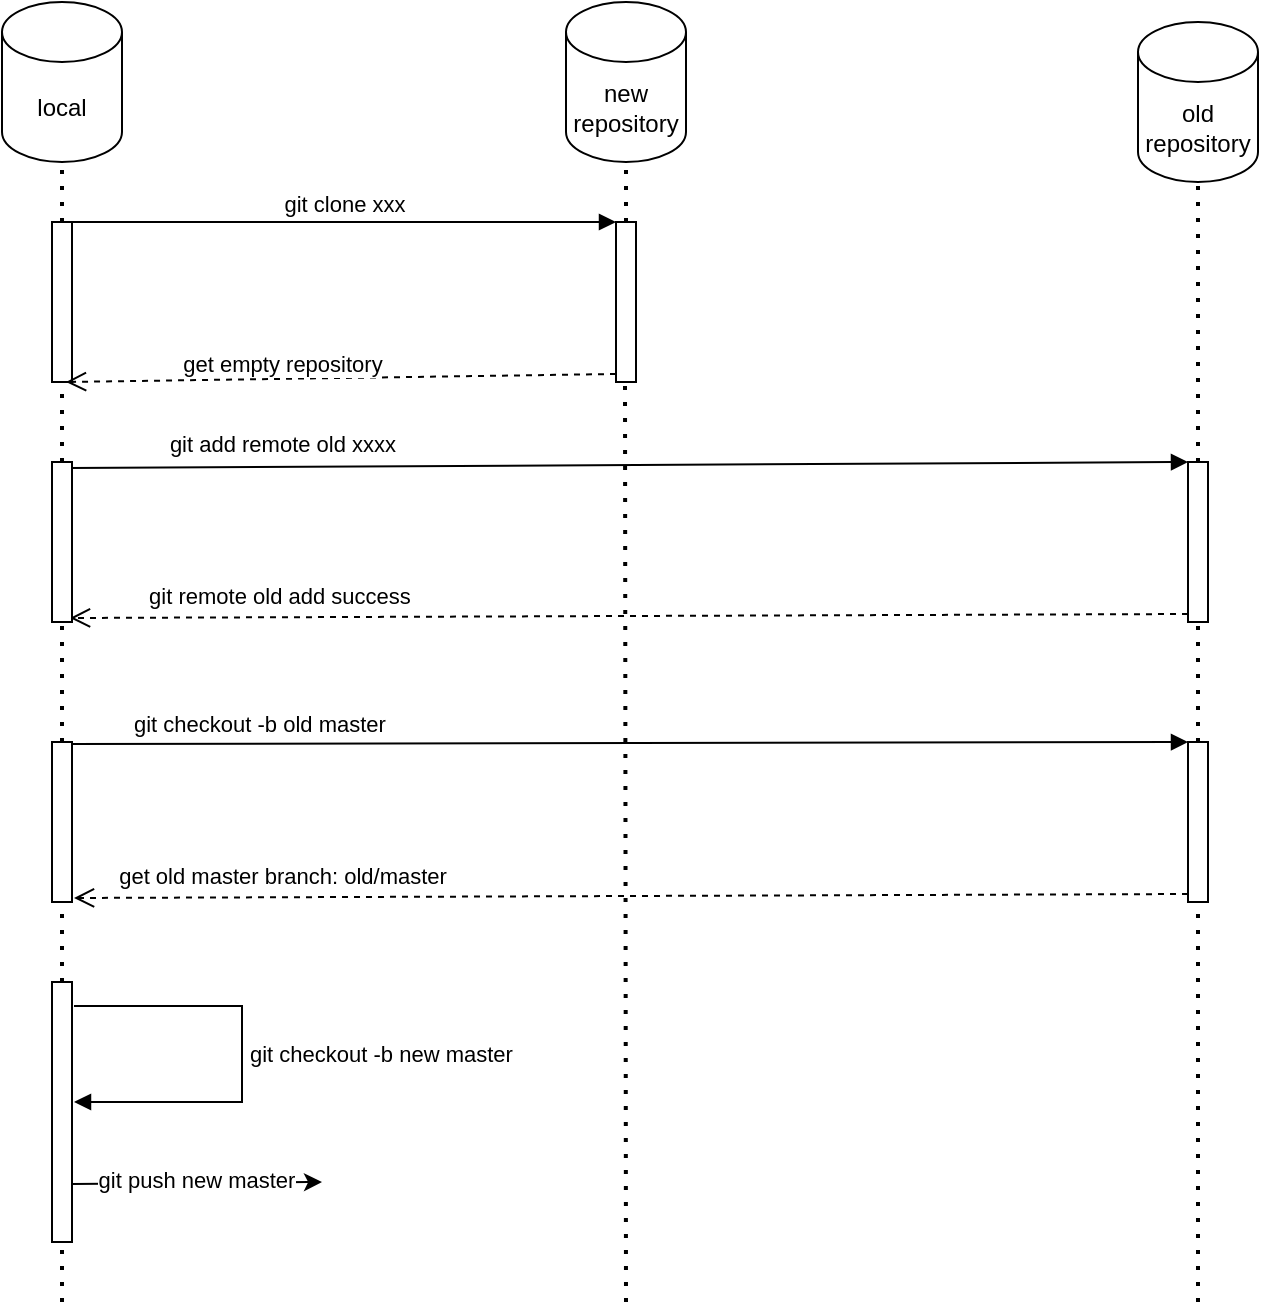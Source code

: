 <mxfile version="16.6.4" type="github">
  <diagram id="TsOPAc7wOIQLjuhQ4mTq" name="Page-1">
    <mxGraphModel dx="946" dy="614" grid="1" gridSize="10" guides="1" tooltips="1" connect="1" arrows="1" fold="1" page="1" pageScale="1" pageWidth="827" pageHeight="1169" math="0" shadow="0">
      <root>
        <mxCell id="0" />
        <mxCell id="1" parent="0" />
        <mxCell id="-NG2RwacklTMyi9QmAKU-10" value="local" style="shape=cylinder3;whiteSpace=wrap;html=1;boundedLbl=1;backgroundOutline=1;size=15;" vertex="1" parent="1">
          <mxGeometry x="10" y="10" width="60" height="80" as="geometry" />
        </mxCell>
        <mxCell id="-NG2RwacklTMyi9QmAKU-11" value="new repository" style="shape=cylinder3;whiteSpace=wrap;html=1;boundedLbl=1;backgroundOutline=1;size=15;" vertex="1" parent="1">
          <mxGeometry x="292" y="10" width="60" height="80" as="geometry" />
        </mxCell>
        <mxCell id="-NG2RwacklTMyi9QmAKU-12" value="old repository" style="shape=cylinder3;whiteSpace=wrap;html=1;boundedLbl=1;backgroundOutline=1;size=15;" vertex="1" parent="1">
          <mxGeometry x="578" y="20" width="60" height="80" as="geometry" />
        </mxCell>
        <mxCell id="-NG2RwacklTMyi9QmAKU-13" value="" style="endArrow=none;dashed=1;html=1;dashPattern=1 3;strokeWidth=2;rounded=0;entryX=0.5;entryY=1;entryDx=0;entryDy=0;entryPerimeter=0;startArrow=none;" edge="1" parent="1" source="-NG2RwacklTMyi9QmAKU-18" target="-NG2RwacklTMyi9QmAKU-10">
          <mxGeometry width="50" height="50" relative="1" as="geometry">
            <mxPoint x="150" y="600" as="sourcePoint" />
            <mxPoint x="440" y="290" as="targetPoint" />
          </mxGeometry>
        </mxCell>
        <mxCell id="-NG2RwacklTMyi9QmAKU-14" value="" style="endArrow=none;dashed=1;html=1;dashPattern=1 3;strokeWidth=2;rounded=0;entryX=0.5;entryY=1;entryDx=0;entryDy=0;entryPerimeter=0;startArrow=none;" edge="1" parent="1" source="-NG2RwacklTMyi9QmAKU-28">
          <mxGeometry width="50" height="50" relative="1" as="geometry">
            <mxPoint x="527" y="120" as="sourcePoint" />
            <mxPoint x="322" y="90" as="targetPoint" />
          </mxGeometry>
        </mxCell>
        <mxCell id="-NG2RwacklTMyi9QmAKU-15" value="" style="endArrow=none;dashed=1;html=1;dashPattern=1 3;strokeWidth=2;rounded=0;entryX=0.5;entryY=1;entryDx=0;entryDy=0;entryPerimeter=0;startArrow=none;" edge="1" parent="1" source="-NG2RwacklTMyi9QmAKU-31" target="-NG2RwacklTMyi9QmAKU-12">
          <mxGeometry width="50" height="50" relative="1" as="geometry">
            <mxPoint x="838" y="610" as="sourcePoint" />
            <mxPoint x="948" y="150" as="targetPoint" />
          </mxGeometry>
        </mxCell>
        <mxCell id="-NG2RwacklTMyi9QmAKU-18" value="" style="html=1;points=[];perimeter=orthogonalPerimeter;" vertex="1" parent="1">
          <mxGeometry x="35" y="120" width="10" height="80" as="geometry" />
        </mxCell>
        <mxCell id="-NG2RwacklTMyi9QmAKU-19" value="" style="endArrow=none;dashed=1;html=1;dashPattern=1 3;strokeWidth=2;rounded=0;entryX=0.5;entryY=1;entryDx=0;entryDy=0;entryPerimeter=0;startArrow=none;" edge="1" parent="1" source="-NG2RwacklTMyi9QmAKU-34" target="-NG2RwacklTMyi9QmAKU-18">
          <mxGeometry width="50" height="50" relative="1" as="geometry">
            <mxPoint x="150" y="600" as="sourcePoint" />
            <mxPoint x="150" y="100" as="targetPoint" />
          </mxGeometry>
        </mxCell>
        <mxCell id="-NG2RwacklTMyi9QmAKU-24" value="" style="endArrow=none;dashed=1;html=1;dashPattern=1 3;strokeWidth=2;rounded=0;entryX=0.5;entryY=1;entryDx=0;entryDy=0;entryPerimeter=0;" edge="1" parent="1">
          <mxGeometry width="50" height="50" relative="1" as="geometry">
            <mxPoint x="322" y="660" as="sourcePoint" />
            <mxPoint x="321.5" y="200" as="targetPoint" />
          </mxGeometry>
        </mxCell>
        <mxCell id="-NG2RwacklTMyi9QmAKU-28" value="" style="html=1;points=[];perimeter=orthogonalPerimeter;" vertex="1" parent="1">
          <mxGeometry x="317" y="120" width="10" height="80" as="geometry" />
        </mxCell>
        <mxCell id="-NG2RwacklTMyi9QmAKU-29" value="git clone xxx" style="html=1;verticalAlign=bottom;endArrow=block;entryX=0;entryY=0;rounded=0;" edge="1" target="-NG2RwacklTMyi9QmAKU-28" parent="1" source="-NG2RwacklTMyi9QmAKU-18">
          <mxGeometry relative="1" as="geometry">
            <mxPoint x="190" y="340" as="sourcePoint" />
          </mxGeometry>
        </mxCell>
        <mxCell id="-NG2RwacklTMyi9QmAKU-30" value="get empty repository" style="html=1;verticalAlign=bottom;endArrow=open;dashed=1;endSize=8;exitX=0;exitY=0.95;rounded=0;entryX=0.7;entryY=1;entryDx=0;entryDy=0;entryPerimeter=0;" edge="1" source="-NG2RwacklTMyi9QmAKU-28" parent="1" target="-NG2RwacklTMyi9QmAKU-18">
          <mxGeometry x="0.215" y="2" relative="1" as="geometry">
            <mxPoint x="190" y="416" as="targetPoint" />
            <mxPoint as="offset" />
          </mxGeometry>
        </mxCell>
        <mxCell id="-NG2RwacklTMyi9QmAKU-32" value="git add remote old xxxx" style="html=1;verticalAlign=bottom;endArrow=block;entryX=0;entryY=0;rounded=0;exitX=0.9;exitY=0.038;exitDx=0;exitDy=0;exitPerimeter=0;" edge="1" target="-NG2RwacklTMyi9QmAKU-31" parent="1" source="-NG2RwacklTMyi9QmAKU-34">
          <mxGeometry x="-0.621" y="2" relative="1" as="geometry">
            <mxPoint x="535" y="240" as="sourcePoint" />
            <mxPoint as="offset" />
          </mxGeometry>
        </mxCell>
        <mxCell id="-NG2RwacklTMyi9QmAKU-33" value="git remote old add success&amp;nbsp;" style="html=1;verticalAlign=bottom;endArrow=open;dashed=1;endSize=8;exitX=0;exitY=0.95;rounded=0;entryX=0.9;entryY=0.975;entryDx=0;entryDy=0;entryPerimeter=0;" edge="1" source="-NG2RwacklTMyi9QmAKU-31" parent="1" target="-NG2RwacklTMyi9QmAKU-34">
          <mxGeometry x="0.621" y="-2" relative="1" as="geometry">
            <mxPoint x="535" y="316" as="targetPoint" />
            <mxPoint as="offset" />
          </mxGeometry>
        </mxCell>
        <mxCell id="-NG2RwacklTMyi9QmAKU-36" value="git checkout -b old master&amp;nbsp;" style="html=1;verticalAlign=bottom;endArrow=block;entryX=0;entryY=0;rounded=0;exitX=0.7;exitY=0.013;exitDx=0;exitDy=0;exitPerimeter=0;" edge="1" target="-NG2RwacklTMyi9QmAKU-35" parent="1" source="-NG2RwacklTMyi9QmAKU-38">
          <mxGeometry x="-0.651" y="1" relative="1" as="geometry">
            <mxPoint x="160" y="370" as="sourcePoint" />
            <mxPoint as="offset" />
          </mxGeometry>
        </mxCell>
        <mxCell id="-NG2RwacklTMyi9QmAKU-37" value="get old master branch: old/master" style="html=1;verticalAlign=bottom;endArrow=open;dashed=1;endSize=8;exitX=0;exitY=0.95;rounded=0;entryX=1.1;entryY=0.975;entryDx=0;entryDy=0;entryPerimeter=0;" edge="1" source="-NG2RwacklTMyi9QmAKU-35" parent="1" target="-NG2RwacklTMyi9QmAKU-38">
          <mxGeometry x="0.626" y="-2" relative="1" as="geometry">
            <mxPoint x="535" y="446" as="targetPoint" />
            <mxPoint as="offset" />
          </mxGeometry>
        </mxCell>
        <mxCell id="-NG2RwacklTMyi9QmAKU-38" value="" style="html=1;points=[];perimeter=orthogonalPerimeter;" vertex="1" parent="1">
          <mxGeometry x="35" y="380" width="10" height="80" as="geometry" />
        </mxCell>
        <mxCell id="-NG2RwacklTMyi9QmAKU-39" value="" style="endArrow=none;dashed=1;html=1;dashPattern=1 3;strokeWidth=2;rounded=0;entryX=0.5;entryY=1;entryDx=0;entryDy=0;entryPerimeter=0;startArrow=none;" edge="1" parent="1" source="-NG2RwacklTMyi9QmAKU-47" target="-NG2RwacklTMyi9QmAKU-38">
          <mxGeometry width="50" height="50" relative="1" as="geometry">
            <mxPoint x="40" y="610" as="sourcePoint" />
            <mxPoint x="150" y="200" as="targetPoint" />
          </mxGeometry>
        </mxCell>
        <mxCell id="-NG2RwacklTMyi9QmAKU-35" value="" style="html=1;points=[];perimeter=orthogonalPerimeter;" vertex="1" parent="1">
          <mxGeometry x="603" y="380" width="10" height="80" as="geometry" />
        </mxCell>
        <mxCell id="-NG2RwacklTMyi9QmAKU-41" value="" style="endArrow=none;dashed=1;html=1;dashPattern=1 3;strokeWidth=2;rounded=0;entryX=0.5;entryY=1;entryDx=0;entryDy=0;entryPerimeter=0;" edge="1" parent="1" target="-NG2RwacklTMyi9QmAKU-35">
          <mxGeometry width="50" height="50" relative="1" as="geometry">
            <mxPoint x="608" y="660" as="sourcePoint" />
            <mxPoint x="838" y="100" as="targetPoint" />
          </mxGeometry>
        </mxCell>
        <mxCell id="-NG2RwacklTMyi9QmAKU-31" value="" style="html=1;points=[];perimeter=orthogonalPerimeter;" vertex="1" parent="1">
          <mxGeometry x="603" y="240" width="10" height="80" as="geometry" />
        </mxCell>
        <mxCell id="-NG2RwacklTMyi9QmAKU-42" value="" style="endArrow=none;dashed=1;html=1;dashPattern=1 3;strokeWidth=2;rounded=0;entryX=0.5;entryY=1;entryDx=0;entryDy=0;entryPerimeter=0;startArrow=none;" edge="1" parent="1" source="-NG2RwacklTMyi9QmAKU-35" target="-NG2RwacklTMyi9QmAKU-31">
          <mxGeometry width="50" height="50" relative="1" as="geometry">
            <mxPoint x="838" y="370" as="sourcePoint" />
            <mxPoint x="838" y="100" as="targetPoint" />
          </mxGeometry>
        </mxCell>
        <mxCell id="-NG2RwacklTMyi9QmAKU-34" value="" style="html=1;points=[];perimeter=orthogonalPerimeter;" vertex="1" parent="1">
          <mxGeometry x="35" y="240" width="10" height="80" as="geometry" />
        </mxCell>
        <mxCell id="-NG2RwacklTMyi9QmAKU-43" value="" style="endArrow=none;dashed=1;html=1;dashPattern=1 3;strokeWidth=2;rounded=0;entryX=0.5;entryY=1;entryDx=0;entryDy=0;entryPerimeter=0;startArrow=none;" edge="1" parent="1" source="-NG2RwacklTMyi9QmAKU-38" target="-NG2RwacklTMyi9QmAKU-34">
          <mxGeometry width="50" height="50" relative="1" as="geometry">
            <mxPoint x="40" y="380" as="sourcePoint" />
            <mxPoint x="40" y="200" as="targetPoint" />
          </mxGeometry>
        </mxCell>
        <mxCell id="-NG2RwacklTMyi9QmAKU-47" value="" style="html=1;points=[];perimeter=orthogonalPerimeter;" vertex="1" parent="1">
          <mxGeometry x="35" y="500" width="10" height="130" as="geometry" />
        </mxCell>
        <mxCell id="-NG2RwacklTMyi9QmAKU-49" value="" style="endArrow=none;dashed=1;html=1;dashPattern=1 3;strokeWidth=2;rounded=0;entryX=0.5;entryY=1;entryDx=0;entryDy=0;entryPerimeter=0;" edge="1" parent="1" target="-NG2RwacklTMyi9QmAKU-47">
          <mxGeometry width="50" height="50" relative="1" as="geometry">
            <mxPoint x="40" y="660" as="sourcePoint" />
            <mxPoint x="40" y="460" as="targetPoint" />
          </mxGeometry>
        </mxCell>
        <mxCell id="-NG2RwacklTMyi9QmAKU-54" value="git checkout -b new master&amp;nbsp;" style="edgeStyle=orthogonalEdgeStyle;html=1;align=left;spacingLeft=2;endArrow=block;rounded=0;exitX=1.1;exitY=0.092;exitDx=0;exitDy=0;exitPerimeter=0;" edge="1" parent="1" source="-NG2RwacklTMyi9QmAKU-47">
          <mxGeometry relative="1" as="geometry">
            <mxPoint x="100" y="585" as="sourcePoint" />
            <Array as="points">
              <mxPoint x="130" y="512" />
              <mxPoint x="130" y="560" />
            </Array>
            <mxPoint x="46" y="560" as="targetPoint" />
          </mxGeometry>
        </mxCell>
        <mxCell id="-NG2RwacklTMyi9QmAKU-55" value="" style="endArrow=classic;html=1;rounded=0;exitX=1;exitY=0.777;exitDx=0;exitDy=0;exitPerimeter=0;" edge="1" parent="1" source="-NG2RwacklTMyi9QmAKU-47">
          <mxGeometry width="50" height="50" relative="1" as="geometry">
            <mxPoint x="90" y="640" as="sourcePoint" />
            <mxPoint x="170" y="600" as="targetPoint" />
          </mxGeometry>
        </mxCell>
        <mxCell id="-NG2RwacklTMyi9QmAKU-56" value="git push new master" style="edgeLabel;html=1;align=center;verticalAlign=middle;resizable=0;points=[];" vertex="1" connectable="0" parent="-NG2RwacklTMyi9QmAKU-55">
          <mxGeometry x="-0.008" y="2" relative="1" as="geometry">
            <mxPoint as="offset" />
          </mxGeometry>
        </mxCell>
      </root>
    </mxGraphModel>
  </diagram>
</mxfile>
